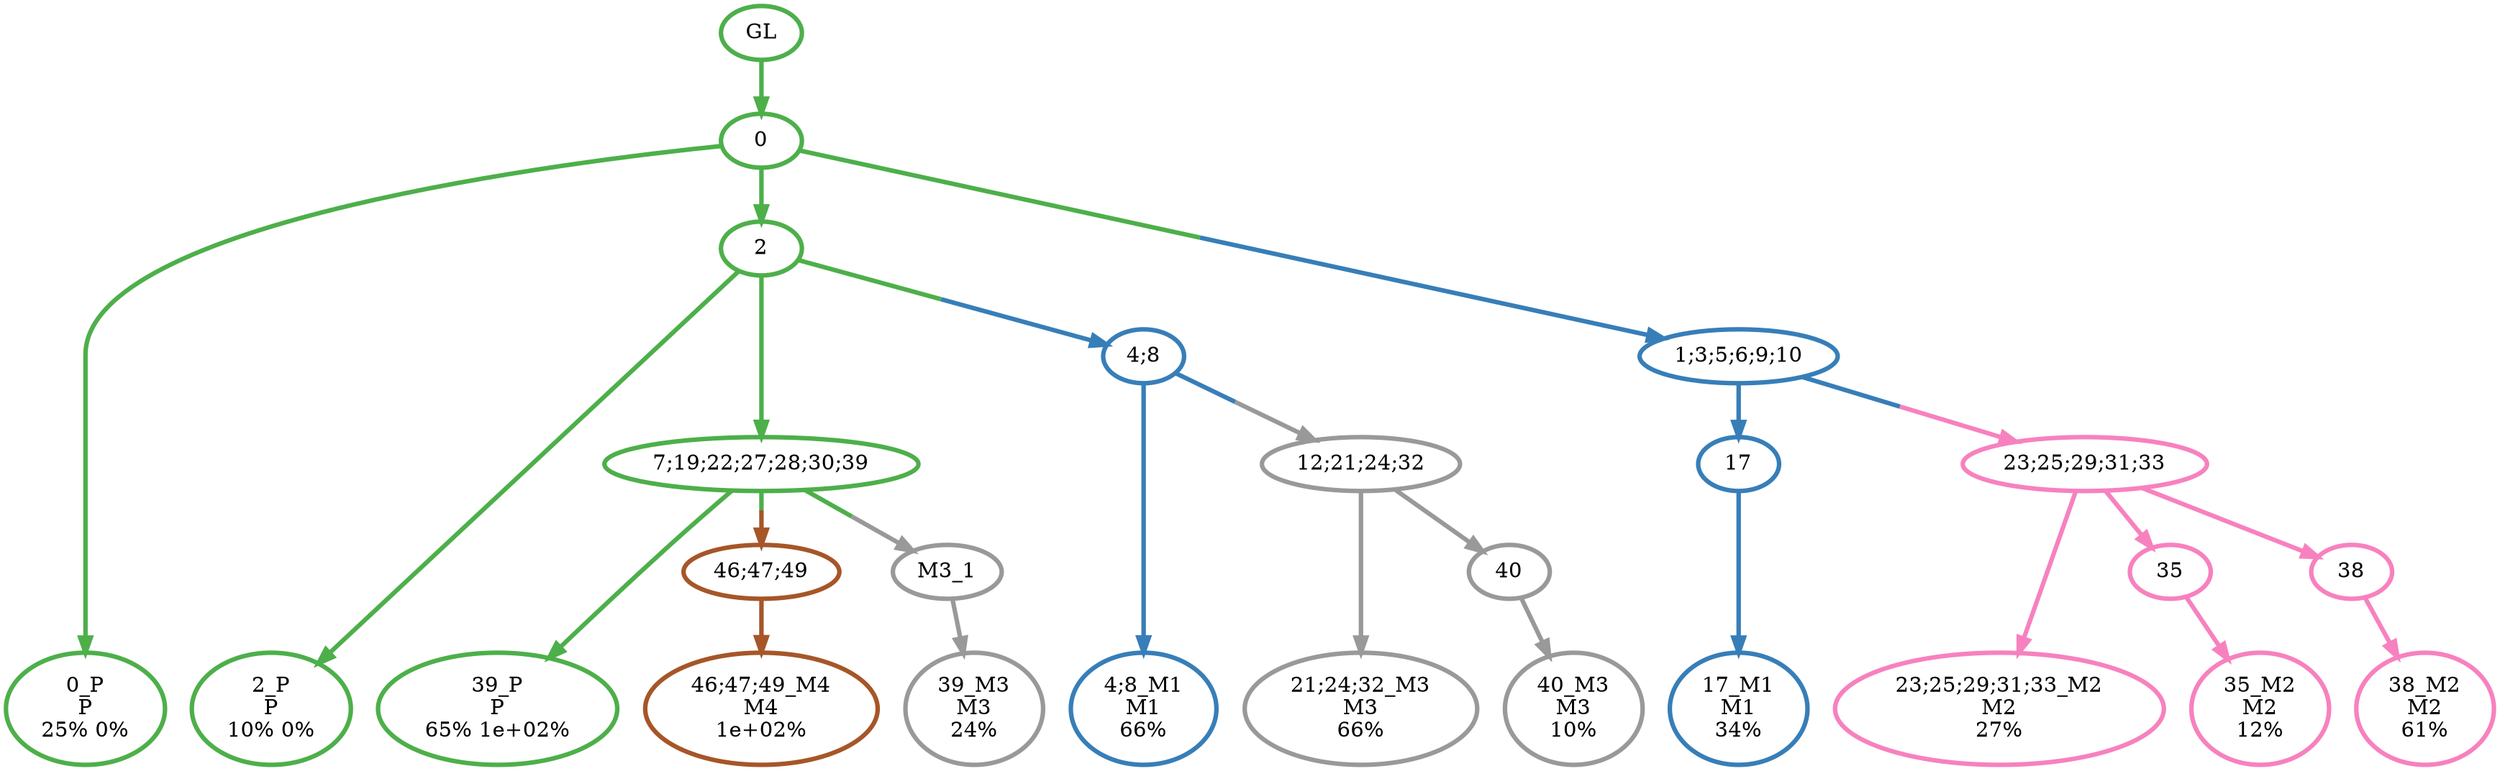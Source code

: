 digraph T {
	{
		rank=same
		23 [penwidth=3,colorscheme=set19,color=3,label="0_P\nP\n25% 0%"]
		21 [penwidth=3,colorscheme=set19,color=3,label="2_P\nP\n10% 0%"]
		19 [penwidth=3,colorscheme=set19,color=3,label="39_P\nP\n65% 1e+02%"]
		17 [penwidth=3,colorscheme=set19,color=2,label="17_M1\nM1\n34%"]
		16 [penwidth=3,colorscheme=set19,color=2,label="4;8_M1\nM1\n66%"]
		15 [penwidth=3,colorscheme=set19,color=8,label="23;25;29;31;33_M2\nM2\n27%"]
		13 [penwidth=3,colorscheme=set19,color=8,label="35_M2\nM2\n12%"]
		11 [penwidth=3,colorscheme=set19,color=8,label="38_M2\nM2\n61%"]
		10 [penwidth=3,colorscheme=set19,color=9,label="21;24;32_M3\nM3\n66%"]
		8 [penwidth=3,colorscheme=set19,color=9,label="40_M3\nM3\n10%"]
		7 [penwidth=3,colorscheme=set19,color=9,label="39_M3\nM3\n24%"]
		6 [penwidth=3,colorscheme=set19,color=7,label="46;47;49_M4\nM4\n1e+02%"]
	}
	25 [penwidth=3,colorscheme=set19,color=3,label="GL"]
	24 [penwidth=3,colorscheme=set19,color=3,label="0"]
	22 [penwidth=3,colorscheme=set19,color=3,label="2"]
	20 [penwidth=3,colorscheme=set19,color=3,label="7;19;22;27;28;30;39"]
	18 [penwidth=3,colorscheme=set19,color=2,label="17"]
	14 [penwidth=3,colorscheme=set19,color=8,label="35"]
	12 [penwidth=3,colorscheme=set19,color=8,label="38"]
	9 [penwidth=3,colorscheme=set19,color=9,label="40"]
	5 [penwidth=3,colorscheme=set19,color=9,label="12;21;24;32"]
	4 [penwidth=3,colorscheme=set19,color=8,label="23;25;29;31;33"]
	3 [penwidth=3,colorscheme=set19,color=7,label="46;47;49"]
	2 [penwidth=3,colorscheme=set19,color=9,label="M3_1"]
	1 [penwidth=3,colorscheme=set19,color=2,label="1;3;5;6;9;10"]
	0 [penwidth=3,colorscheme=set19,color=2,label="4;8"]
	25 -> 24 [penwidth=3,colorscheme=set19,color=3]
	24 -> 23 [penwidth=3,colorscheme=set19,color=3]
	24 -> 22 [penwidth=3,colorscheme=set19,color=3]
	24 -> 1 [penwidth=3,colorscheme=set19,color="3;0.5:2"]
	22 -> 21 [penwidth=3,colorscheme=set19,color=3]
	22 -> 20 [penwidth=3,colorscheme=set19,color=3]
	22 -> 0 [penwidth=3,colorscheme=set19,color="3;0.5:2"]
	20 -> 19 [penwidth=3,colorscheme=set19,color=3]
	20 -> 2 [penwidth=3,colorscheme=set19,color="3;0.5:9"]
	20 -> 3 [penwidth=3,colorscheme=set19,color="3;0.5:7"]
	18 -> 17 [penwidth=3,colorscheme=set19,color=2]
	14 -> 13 [penwidth=3,colorscheme=set19,color=8]
	12 -> 11 [penwidth=3,colorscheme=set19,color=8]
	9 -> 8 [penwidth=3,colorscheme=set19,color=9]
	5 -> 10 [penwidth=3,colorscheme=set19,color=9]
	5 -> 9 [penwidth=3,colorscheme=set19,color=9]
	4 -> 15 [penwidth=3,colorscheme=set19,color=8]
	4 -> 14 [penwidth=3,colorscheme=set19,color=8]
	4 -> 12 [penwidth=3,colorscheme=set19,color=8]
	3 -> 6 [penwidth=3,colorscheme=set19,color=7]
	2 -> 7 [penwidth=3,colorscheme=set19,color=9]
	1 -> 18 [penwidth=3,colorscheme=set19,color=2]
	1 -> 4 [penwidth=3,colorscheme=set19,color="2;0.5:8"]
	0 -> 16 [penwidth=3,colorscheme=set19,color=2]
	0 -> 5 [penwidth=3,colorscheme=set19,color="2;0.5:9"]
}
